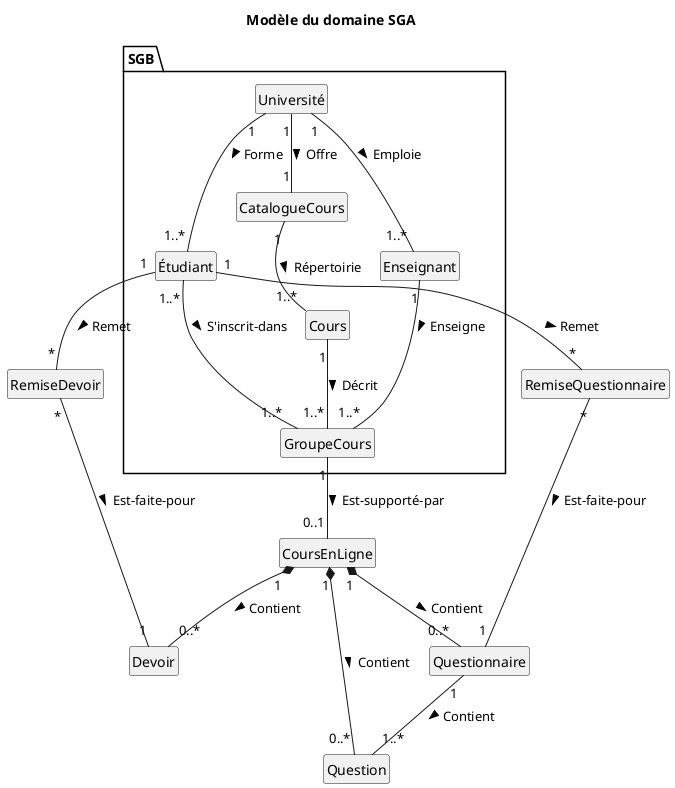 @startuml SGA
skinparam style strictuml
hide methods
hide empty members
title Modèle du domaine SGA
set namespaceSeparator ::
class "Université" as SGB::U {
}
class "Enseignant" as SGB::En {
}
class "Étudiant" as SGB::Et {
}
class "Cours" as SGB::Cours {
}
class "CatalogueCours" as SGB::CatalogueCours {
}
class "GroupeCours" as SGB::GC {
}
class "CoursEnLigne" as CoursSGA {
}
class "Question" as Question {
}
class "Questionnaire" as Questionnaire {
}
class "Devoir" as Devoir {
}
class "RemiseDevoir" as RDevoir {
}
class "RemiseQuestionnaire" as RQuestionnaire {
}

SGB::U "1" -- "1" SGB::CatalogueCours : Offre >
SGB::U "1" -- "1..*" SGB::Et : Forme >
SGB::U "1" -- "1..*" SGB::En : Emploie >
SGB::CatalogueCours "1" -- "1..*" SGB::Cours : Répertoirie >
SGB::Cours "1" -- "1..*" SGB::GC : Décrit >
SGB::En "1" -- "1..*" SGB::GC : Enseigne >
SGB::Et "1..*" -- "1..*" SGB::GC : S'inscrit-dans >
SGB::GC "1" -- "0..1" CoursSGA : Est-supporté-par >
CoursSGA "1" *-- "0..*" Devoir : Contient >
CoursSGA "1" *-- "0..*" Question : Contient >
CoursSGA "1" *-- "0..*" Questionnaire : Contient >
Questionnaire "1" -- "1..*" Question : Contient >
RDevoir "*" -- "1" Devoir : Est-faite-pour >
RQuestionnaire "*" -- "1" Questionnaire : Est-faite-pour >
SGB::Et "1" -- "*" RDevoir : Remet >
SGB::Et "1" -- "*" RQuestionnaire : Remet >
@enduml